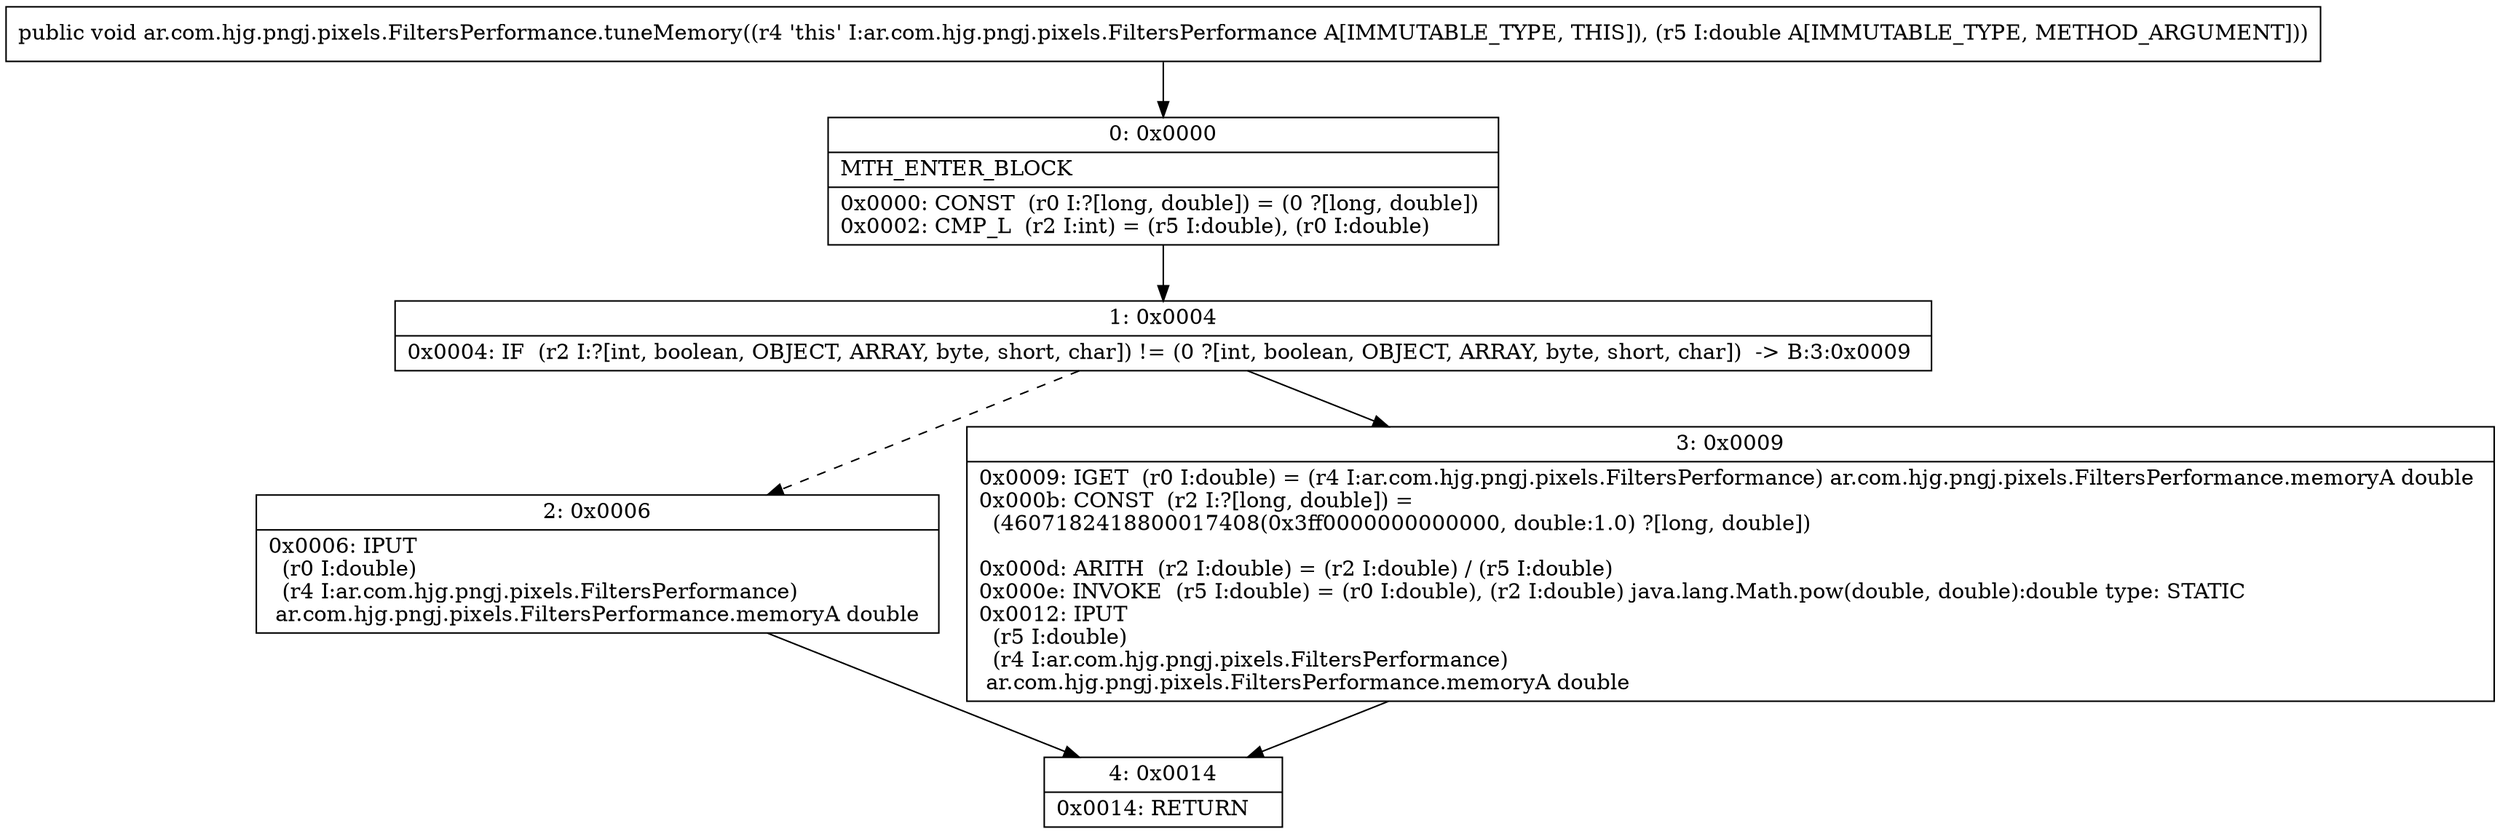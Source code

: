 digraph "CFG forar.com.hjg.pngj.pixels.FiltersPerformance.tuneMemory(D)V" {
Node_0 [shape=record,label="{0\:\ 0x0000|MTH_ENTER_BLOCK\l|0x0000: CONST  (r0 I:?[long, double]) = (0 ?[long, double]) \l0x0002: CMP_L  (r2 I:int) = (r5 I:double), (r0 I:double) \l}"];
Node_1 [shape=record,label="{1\:\ 0x0004|0x0004: IF  (r2 I:?[int, boolean, OBJECT, ARRAY, byte, short, char]) != (0 ?[int, boolean, OBJECT, ARRAY, byte, short, char])  \-\> B:3:0x0009 \l}"];
Node_2 [shape=record,label="{2\:\ 0x0006|0x0006: IPUT  \l  (r0 I:double)\l  (r4 I:ar.com.hjg.pngj.pixels.FiltersPerformance)\l ar.com.hjg.pngj.pixels.FiltersPerformance.memoryA double \l}"];
Node_3 [shape=record,label="{3\:\ 0x0009|0x0009: IGET  (r0 I:double) = (r4 I:ar.com.hjg.pngj.pixels.FiltersPerformance) ar.com.hjg.pngj.pixels.FiltersPerformance.memoryA double \l0x000b: CONST  (r2 I:?[long, double]) = \l  (4607182418800017408(0x3ff0000000000000, double:1.0) ?[long, double])\l \l0x000d: ARITH  (r2 I:double) = (r2 I:double) \/ (r5 I:double) \l0x000e: INVOKE  (r5 I:double) = (r0 I:double), (r2 I:double) java.lang.Math.pow(double, double):double type: STATIC \l0x0012: IPUT  \l  (r5 I:double)\l  (r4 I:ar.com.hjg.pngj.pixels.FiltersPerformance)\l ar.com.hjg.pngj.pixels.FiltersPerformance.memoryA double \l}"];
Node_4 [shape=record,label="{4\:\ 0x0014|0x0014: RETURN   \l}"];
MethodNode[shape=record,label="{public void ar.com.hjg.pngj.pixels.FiltersPerformance.tuneMemory((r4 'this' I:ar.com.hjg.pngj.pixels.FiltersPerformance A[IMMUTABLE_TYPE, THIS]), (r5 I:double A[IMMUTABLE_TYPE, METHOD_ARGUMENT])) }"];
MethodNode -> Node_0;
Node_0 -> Node_1;
Node_1 -> Node_2[style=dashed];
Node_1 -> Node_3;
Node_2 -> Node_4;
Node_3 -> Node_4;
}

